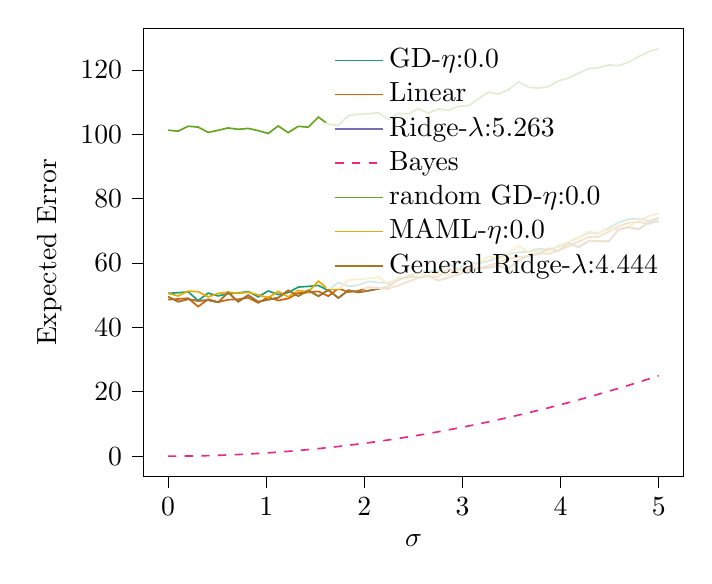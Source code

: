 % This file was created with tikzplotlib v0.10.1.
\begin{tikzpicture}

\definecolor{chocolate217952}{RGB}{217,95,2}
\definecolor{darkcyan27158119}{RGB}{27,158,119}
\definecolor{darkgoldenrod16611829}{RGB}{166,118,29}
\definecolor{darkgray176}{RGB}{176,176,176}
\definecolor{deeppink23141138}{RGB}{231,41,138}
\definecolor{lightslategray117112179}{RGB}{117,112,179}
\definecolor{olivedrab10216630}{RGB}{102,166,30}
\definecolor{orange2301712}{RGB}{230,171,2}

\begin{axis}[
legend cell align={left},
legend style={fill opacity=0.8, draw opacity=1, text opacity=1, draw=none},
tick align=outside,
tick pos=left,
x grid style={darkgray176},
xlabel={\(\displaystyle \sigma\)},
xmin=-0.25, xmax=5.25,
xtick style={color=black},
y grid style={darkgray176},
ylabel={Expected Error},
ymin=-6.329, ymax=132.909,
ytick style={color=black}
]
\addplot [semithick, darkcyan27158119]
table {%
0 50.57
0.102 50.767
0.204 51.04
0.306 48.319
0.408 50.642
0.51 49.769
0.612 50.475
0.714 50.656
0.816 51.123
0.918 49.49
1.02 51.302
1.122 50.204
1.224 50.809
1.327 52.513
1.429 52.732
1.531 53.017
1.633 51.496
1.735 53.955
1.837 52.78
1.939 53.082
2.041 54.294
2.143 53.925
2.245 53.811
2.347 54.657
2.449 55.951
2.551 57.005
2.653 57.573
2.755 57.331
2.857 59.922
2.959 57.926
3.061 60.468
3.163 59.765
3.265 60.667
3.367 61.685
3.469 62.76
3.571 63.307
3.673 63.508
3.776 64.388
3.878 64.131
3.98 65.119
4.082 66.379
4.184 67.881
4.286 69.286
4.388 69.31
4.49 70.893
4.592 72.535
4.694 73.586
4.796 73.766
4.898 73.002
5 73.997
};
\addlegendentry{GD-$\eta$:0.0}
\addplot [semithick, chocolate217952]
table {%
0 48.606
0.102 48.817
0.204 49.059
0.306 46.455
0.408 48.731
0.51 47.846
0.612 48.589
0.714 48.72
0.816 49.212
0.918 47.618
1.02 49.385
1.122 48.342
1.224 48.974
1.327 50.645
1.429 50.814
1.531 51.186
1.633 49.688
1.735 52.095
1.837 50.975
1.939 51.31
2.041 52.53
2.143 52.22
2.245 52.089
2.347 52.976
2.449 54.242
2.551 55.353
2.653 55.902
2.755 55.683
2.857 58.246
2.959 56.384
3.061 58.88
3.163 58.211
3.265 59.16
3.367 60.176
3.469 61.293
3.571 61.876
3.673 62.136
3.776 63.045
3.878 62.843
3.98 63.836
4.082 65.16
4.184 66.659
4.286 68.079
4.388 68.149
4.49 69.767
4.592 71.412
4.694 72.521
4.796 72.736
4.898 72.098
5 73.114
};
\addlegendentry{Linear}
\addplot [semithick, lightslategray117112179]
table {%
0 49.519
0.102 47.982
0.204 48.761
0.306 48.233
0.408 48.484
0.51 47.793
0.612 50.862
0.714 47.992
0.816 49.993
0.918 47.963
1.02 48.609
1.122 49.209
1.224 51.469
1.327 49.732
1.429 51.489
1.531 49.684
1.633 51.608
1.735 49.129
1.837 51.513
1.939 50.873
2.041 51.38
2.143 51.999
2.245 52.701
2.347 54.85
2.449 55.764
2.551 55.451
2.653 55.998
2.755 54.512
2.857 55.494
2.959 56.348
3.061 57.981
3.163 58.313
3.265 58.459
3.367 59.09
3.469 58.158
3.571 60.727
3.673 62.271
3.776 62.693
3.878 64.493
3.98 63.733
4.082 66.092
4.184 64.856
4.286 66.764
4.388 66.699
4.49 66.674
4.592 70.325
4.694 71.018
4.796 70.385
4.898 72.596
5 72.963
};
\addlegendentry{Ridge-$\lambda$:5.263}
\addplot [semithick, deeppink23141138, dashed]
table {%
0 0
0.102 0.01
0.204 0.042
0.306 0.094
0.408 0.167
0.51 0.26
0.612 0.375
0.714 0.51
0.816 0.666
0.918 0.843
1.02 1.041
1.122 1.26
1.224 1.499
1.327 1.759
1.429 2.04
1.531 2.342
1.633 2.665
1.735 3.009
1.837 3.373
1.939 3.758
2.041 4.164
2.143 4.591
2.245 5.039
2.347 5.507
2.449 5.996
2.551 6.506
2.653 7.037
2.755 7.589
2.857 8.162
2.959 8.755
3.061 9.369
3.163 10.004
3.265 10.66
3.367 11.337
3.469 12.034
3.571 12.752
3.673 13.492
3.776 14.252
3.878 15.032
3.98 15.834
4.082 16.656
4.184 17.499
4.286 18.364
4.388 19.248
4.49 20.154
4.592 21.081
4.694 22.028
4.796 22.996
4.898 23.985
5 24.995
};
\addlegendentry{Bayes}
\addplot [semithick, olivedrab10216630]
table {%
0 101.228
0.102 100.941
0.204 102.46
0.306 102.207
0.408 100.551
0.51 101.218
0.612 101.947
0.714 101.512
0.816 101.785
0.918 101.112
1.02 100.227
1.122 102.542
1.224 100.506
1.327 102.441
1.429 102.164
1.531 105.307
1.633 103.096
1.735 102.713
1.837 105.792
1.939 106.18
2.041 106.322
2.143 106.667
2.245 104.546
2.347 106.442
2.449 106.339
2.551 107.953
2.653 106.543
2.755 107.866
2.857 107.386
2.959 108.678
3.061 108.846
3.163 110.981
3.265 113.045
3.367 112.484
3.469 113.797
3.571 116.264
3.673 114.554
3.776 114.316
3.878 114.811
3.98 116.578
4.082 117.44
4.184 118.965
4.286 120.346
4.388 120.645
4.49 121.503
4.592 121.278
4.694 122.379
4.796 124.122
4.898 125.621
5 126.58
};
\addlegendentry{random GD-$\eta$:0.0}
\addplot [semithick, orange2301712]
table {%
0 50.581
0.102 49.764
0.204 51.267
0.306 51.077
0.408 49.465
0.51 50.546
0.612 50.938
0.714 50.571
0.816 50.925
0.918 50.069
1.02 49.218
1.122 51.171
1.224 49.475
1.327 51.465
1.429 50.998
1.531 54.365
1.633 51.85
1.735 51.808
1.837 54.719
1.939 54.928
2.041 55.155
2.143 55.645
2.245 53.33
2.347 55.42
2.449 55.295
2.551 57.144
2.653 55.615
2.755 56.855
2.857 56.32
2.959 57.728
3.061 57.675
3.163 59.989
3.265 62.056
3.367 61.276
3.469 62.81
3.571 65.284
3.673 63.389
3.776 63.504
3.878 63.731
3.98 65.547
4.082 66.394
4.184 68.041
4.286 69.695
4.388 69.372
4.49 70.503
4.592 70.443
4.694 71.319
4.796 73.18
4.898 74.524
5 75.403
};
\addlegendentry{MAML-$\eta$:0.0}
\addplot [semithick, darkgoldenrod16611829]
table {%
0 49.498
0.102 47.962
0.204 48.743
0.306 48.214
0.408 48.464
0.51 47.775
0.612 50.845
0.714 47.977
0.816 49.978
0.918 47.95
1.02 48.597
1.122 49.198
1.224 51.461
1.327 49.726
1.429 51.485
1.531 49.681
1.633 51.609
1.735 49.132
1.837 51.519
1.939 50.882
2.041 51.391
2.143 52.015
2.245 52.72
2.347 54.873
2.449 55.79
2.551 55.481
2.653 56.033
2.755 54.55
2.857 55.537
2.959 56.395
3.061 58.031
3.163 58.372
3.265 58.518
3.367 59.164
3.469 58.234
3.571 60.814
3.673 62.351
3.776 62.785
3.878 64.59
3.98 63.845
4.082 66.204
4.184 64.981
4.286 66.886
4.388 66.831
4.49 66.816
4.592 70.473
4.694 71.166
4.796 70.54
4.898 72.767
5 73.136
};
\addlegendentry{General Ridge-$\lambda$:4.444}
\end{axis}

\end{tikzpicture}
